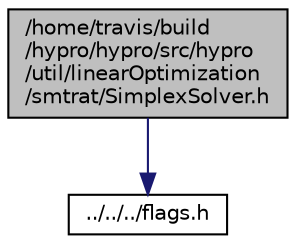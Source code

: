 digraph "/home/travis/build/hypro/hypro/src/hypro/util/linearOptimization/smtrat/SimplexSolver.h"
{
  edge [fontname="Helvetica",fontsize="10",labelfontname="Helvetica",labelfontsize="10"];
  node [fontname="Helvetica",fontsize="10",shape=record];
  Node1 [label="/home/travis/build\l/hypro/hypro/src/hypro\l/util/linearOptimization\l/smtrat/SimplexSolver.h",height=0.2,width=0.4,color="black", fillcolor="grey75", style="filled", fontcolor="black"];
  Node1 -> Node2 [color="midnightblue",fontsize="10",style="solid",fontname="Helvetica"];
  Node2 [label="../../../flags.h",height=0.2,width=0.4,color="black", fillcolor="white", style="filled",URL="$flags_8h_source.html"];
}
